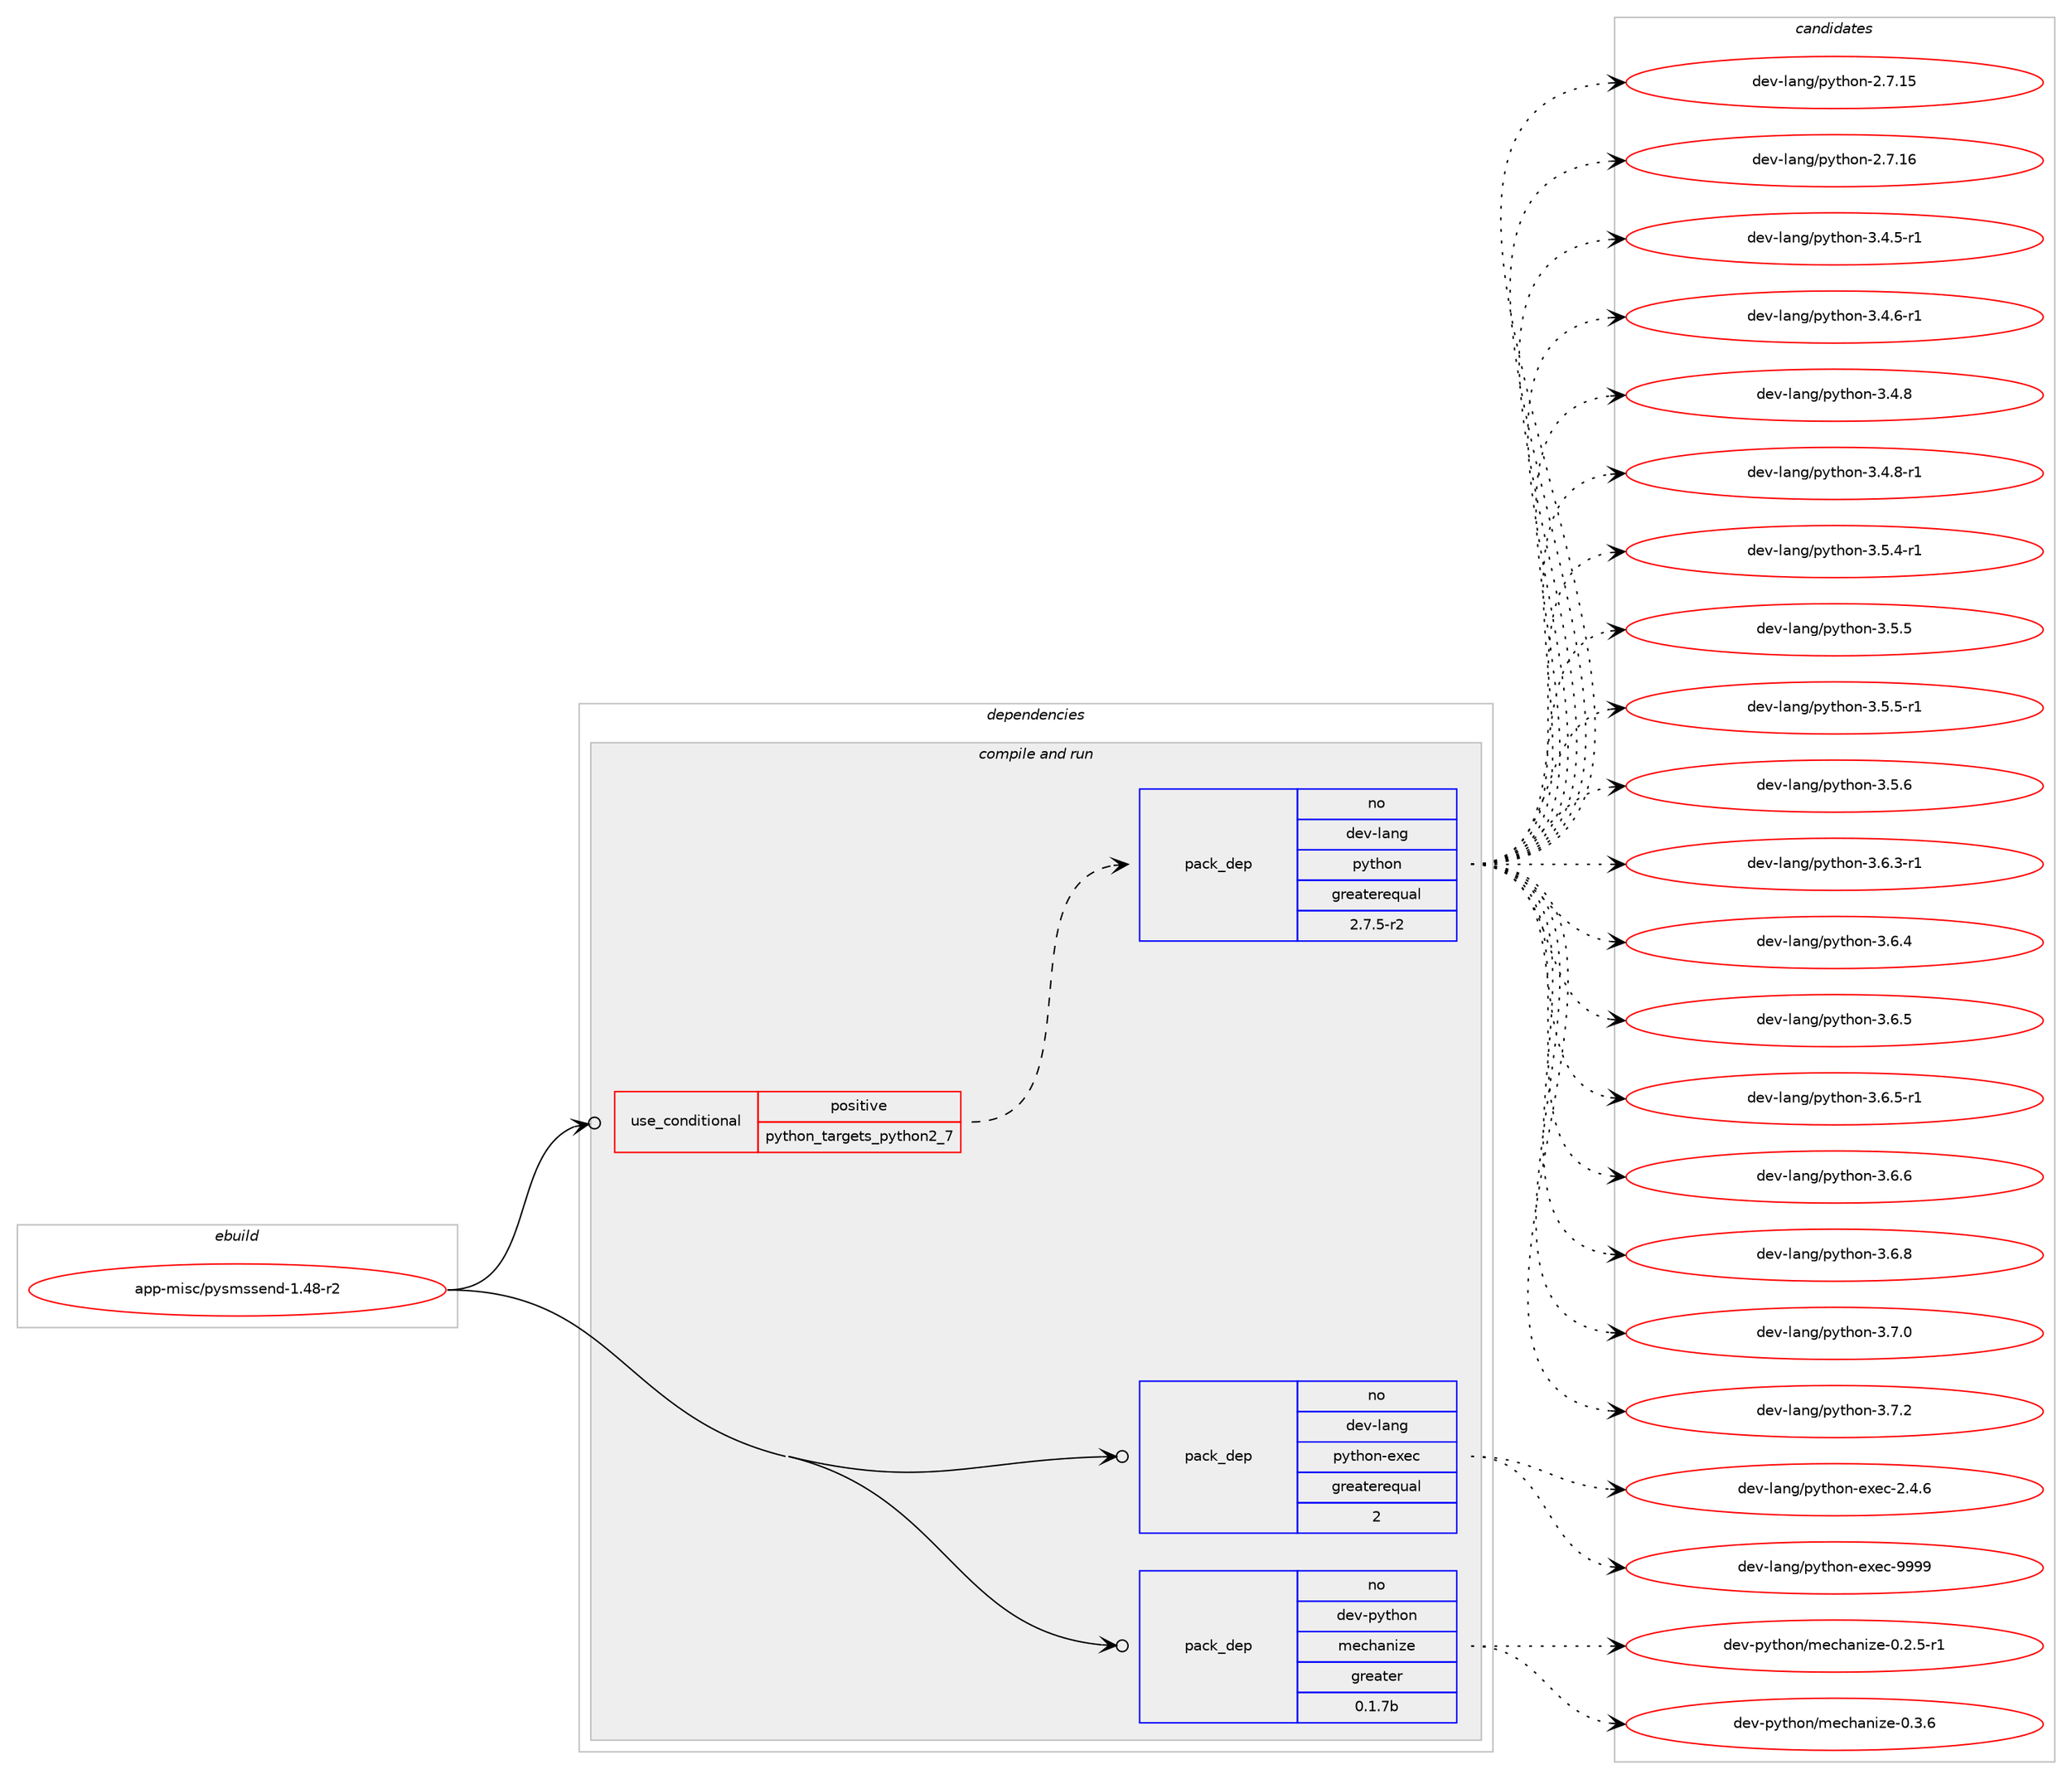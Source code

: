 digraph prolog {

# *************
# Graph options
# *************

newrank=true;
concentrate=true;
compound=true;
graph [rankdir=LR,fontname=Helvetica,fontsize=10,ranksep=1.5];#, ranksep=2.5, nodesep=0.2];
edge  [arrowhead=vee];
node  [fontname=Helvetica,fontsize=10];

# **********
# The ebuild
# **********

subgraph cluster_leftcol {
color=gray;
rank=same;
label=<<i>ebuild</i>>;
id [label="app-misc/pysmssend-1.48-r2", color=red, width=4, href="../app-misc/pysmssend-1.48-r2.svg"];
}

# ****************
# The dependencies
# ****************

subgraph cluster_midcol {
color=gray;
label=<<i>dependencies</i>>;
subgraph cluster_compile {
fillcolor="#eeeeee";
style=filled;
label=<<i>compile</i>>;
}
subgraph cluster_compileandrun {
fillcolor="#eeeeee";
style=filled;
label=<<i>compile and run</i>>;
subgraph cond353756 {
dependency1300587 [label=<<TABLE BORDER="0" CELLBORDER="1" CELLSPACING="0" CELLPADDING="4"><TR><TD ROWSPAN="3" CELLPADDING="10">use_conditional</TD></TR><TR><TD>positive</TD></TR><TR><TD>python_targets_python2_7</TD></TR></TABLE>>, shape=none, color=red];
subgraph pack926592 {
dependency1300588 [label=<<TABLE BORDER="0" CELLBORDER="1" CELLSPACING="0" CELLPADDING="4" WIDTH="220"><TR><TD ROWSPAN="6" CELLPADDING="30">pack_dep</TD></TR><TR><TD WIDTH="110">no</TD></TR><TR><TD>dev-lang</TD></TR><TR><TD>python</TD></TR><TR><TD>greaterequal</TD></TR><TR><TD>2.7.5-r2</TD></TR></TABLE>>, shape=none, color=blue];
}
dependency1300587:e -> dependency1300588:w [weight=20,style="dashed",arrowhead="vee"];
}
id:e -> dependency1300587:w [weight=20,style="solid",arrowhead="odotvee"];
subgraph pack926593 {
dependency1300589 [label=<<TABLE BORDER="0" CELLBORDER="1" CELLSPACING="0" CELLPADDING="4" WIDTH="220"><TR><TD ROWSPAN="6" CELLPADDING="30">pack_dep</TD></TR><TR><TD WIDTH="110">no</TD></TR><TR><TD>dev-lang</TD></TR><TR><TD>python-exec</TD></TR><TR><TD>greaterequal</TD></TR><TR><TD>2</TD></TR></TABLE>>, shape=none, color=blue];
}
id:e -> dependency1300589:w [weight=20,style="solid",arrowhead="odotvee"];
subgraph pack926594 {
dependency1300590 [label=<<TABLE BORDER="0" CELLBORDER="1" CELLSPACING="0" CELLPADDING="4" WIDTH="220"><TR><TD ROWSPAN="6" CELLPADDING="30">pack_dep</TD></TR><TR><TD WIDTH="110">no</TD></TR><TR><TD>dev-python</TD></TR><TR><TD>mechanize</TD></TR><TR><TD>greater</TD></TR><TR><TD>0.1.7b</TD></TR></TABLE>>, shape=none, color=blue];
}
id:e -> dependency1300590:w [weight=20,style="solid",arrowhead="odotvee"];
}
subgraph cluster_run {
fillcolor="#eeeeee";
style=filled;
label=<<i>run</i>>;
}
}

# **************
# The candidates
# **************

subgraph cluster_choices {
rank=same;
color=gray;
label=<<i>candidates</i>>;

subgraph choice926592 {
color=black;
nodesep=1;
choice10010111845108971101034711212111610411111045504655464953 [label="dev-lang/python-2.7.15", color=red, width=4,href="../dev-lang/python-2.7.15.svg"];
choice10010111845108971101034711212111610411111045504655464954 [label="dev-lang/python-2.7.16", color=red, width=4,href="../dev-lang/python-2.7.16.svg"];
choice1001011184510897110103471121211161041111104551465246534511449 [label="dev-lang/python-3.4.5-r1", color=red, width=4,href="../dev-lang/python-3.4.5-r1.svg"];
choice1001011184510897110103471121211161041111104551465246544511449 [label="dev-lang/python-3.4.6-r1", color=red, width=4,href="../dev-lang/python-3.4.6-r1.svg"];
choice100101118451089711010347112121116104111110455146524656 [label="dev-lang/python-3.4.8", color=red, width=4,href="../dev-lang/python-3.4.8.svg"];
choice1001011184510897110103471121211161041111104551465246564511449 [label="dev-lang/python-3.4.8-r1", color=red, width=4,href="../dev-lang/python-3.4.8-r1.svg"];
choice1001011184510897110103471121211161041111104551465346524511449 [label="dev-lang/python-3.5.4-r1", color=red, width=4,href="../dev-lang/python-3.5.4-r1.svg"];
choice100101118451089711010347112121116104111110455146534653 [label="dev-lang/python-3.5.5", color=red, width=4,href="../dev-lang/python-3.5.5.svg"];
choice1001011184510897110103471121211161041111104551465346534511449 [label="dev-lang/python-3.5.5-r1", color=red, width=4,href="../dev-lang/python-3.5.5-r1.svg"];
choice100101118451089711010347112121116104111110455146534654 [label="dev-lang/python-3.5.6", color=red, width=4,href="../dev-lang/python-3.5.6.svg"];
choice1001011184510897110103471121211161041111104551465446514511449 [label="dev-lang/python-3.6.3-r1", color=red, width=4,href="../dev-lang/python-3.6.3-r1.svg"];
choice100101118451089711010347112121116104111110455146544652 [label="dev-lang/python-3.6.4", color=red, width=4,href="../dev-lang/python-3.6.4.svg"];
choice100101118451089711010347112121116104111110455146544653 [label="dev-lang/python-3.6.5", color=red, width=4,href="../dev-lang/python-3.6.5.svg"];
choice1001011184510897110103471121211161041111104551465446534511449 [label="dev-lang/python-3.6.5-r1", color=red, width=4,href="../dev-lang/python-3.6.5-r1.svg"];
choice100101118451089711010347112121116104111110455146544654 [label="dev-lang/python-3.6.6", color=red, width=4,href="../dev-lang/python-3.6.6.svg"];
choice100101118451089711010347112121116104111110455146544656 [label="dev-lang/python-3.6.8", color=red, width=4,href="../dev-lang/python-3.6.8.svg"];
choice100101118451089711010347112121116104111110455146554648 [label="dev-lang/python-3.7.0", color=red, width=4,href="../dev-lang/python-3.7.0.svg"];
choice100101118451089711010347112121116104111110455146554650 [label="dev-lang/python-3.7.2", color=red, width=4,href="../dev-lang/python-3.7.2.svg"];
dependency1300588:e -> choice10010111845108971101034711212111610411111045504655464953:w [style=dotted,weight="100"];
dependency1300588:e -> choice10010111845108971101034711212111610411111045504655464954:w [style=dotted,weight="100"];
dependency1300588:e -> choice1001011184510897110103471121211161041111104551465246534511449:w [style=dotted,weight="100"];
dependency1300588:e -> choice1001011184510897110103471121211161041111104551465246544511449:w [style=dotted,weight="100"];
dependency1300588:e -> choice100101118451089711010347112121116104111110455146524656:w [style=dotted,weight="100"];
dependency1300588:e -> choice1001011184510897110103471121211161041111104551465246564511449:w [style=dotted,weight="100"];
dependency1300588:e -> choice1001011184510897110103471121211161041111104551465346524511449:w [style=dotted,weight="100"];
dependency1300588:e -> choice100101118451089711010347112121116104111110455146534653:w [style=dotted,weight="100"];
dependency1300588:e -> choice1001011184510897110103471121211161041111104551465346534511449:w [style=dotted,weight="100"];
dependency1300588:e -> choice100101118451089711010347112121116104111110455146534654:w [style=dotted,weight="100"];
dependency1300588:e -> choice1001011184510897110103471121211161041111104551465446514511449:w [style=dotted,weight="100"];
dependency1300588:e -> choice100101118451089711010347112121116104111110455146544652:w [style=dotted,weight="100"];
dependency1300588:e -> choice100101118451089711010347112121116104111110455146544653:w [style=dotted,weight="100"];
dependency1300588:e -> choice1001011184510897110103471121211161041111104551465446534511449:w [style=dotted,weight="100"];
dependency1300588:e -> choice100101118451089711010347112121116104111110455146544654:w [style=dotted,weight="100"];
dependency1300588:e -> choice100101118451089711010347112121116104111110455146544656:w [style=dotted,weight="100"];
dependency1300588:e -> choice100101118451089711010347112121116104111110455146554648:w [style=dotted,weight="100"];
dependency1300588:e -> choice100101118451089711010347112121116104111110455146554650:w [style=dotted,weight="100"];
}
subgraph choice926593 {
color=black;
nodesep=1;
choice1001011184510897110103471121211161041111104510112010199455046524654 [label="dev-lang/python-exec-2.4.6", color=red, width=4,href="../dev-lang/python-exec-2.4.6.svg"];
choice10010111845108971101034711212111610411111045101120101994557575757 [label="dev-lang/python-exec-9999", color=red, width=4,href="../dev-lang/python-exec-9999.svg"];
dependency1300589:e -> choice1001011184510897110103471121211161041111104510112010199455046524654:w [style=dotted,weight="100"];
dependency1300589:e -> choice10010111845108971101034711212111610411111045101120101994557575757:w [style=dotted,weight="100"];
}
subgraph choice926594 {
color=black;
nodesep=1;
choice100101118451121211161041111104710910199104971101051221014548465046534511449 [label="dev-python/mechanize-0.2.5-r1", color=red, width=4,href="../dev-python/mechanize-0.2.5-r1.svg"];
choice10010111845112121116104111110471091019910497110105122101454846514654 [label="dev-python/mechanize-0.3.6", color=red, width=4,href="../dev-python/mechanize-0.3.6.svg"];
dependency1300590:e -> choice100101118451121211161041111104710910199104971101051221014548465046534511449:w [style=dotted,weight="100"];
dependency1300590:e -> choice10010111845112121116104111110471091019910497110105122101454846514654:w [style=dotted,weight="100"];
}
}

}
